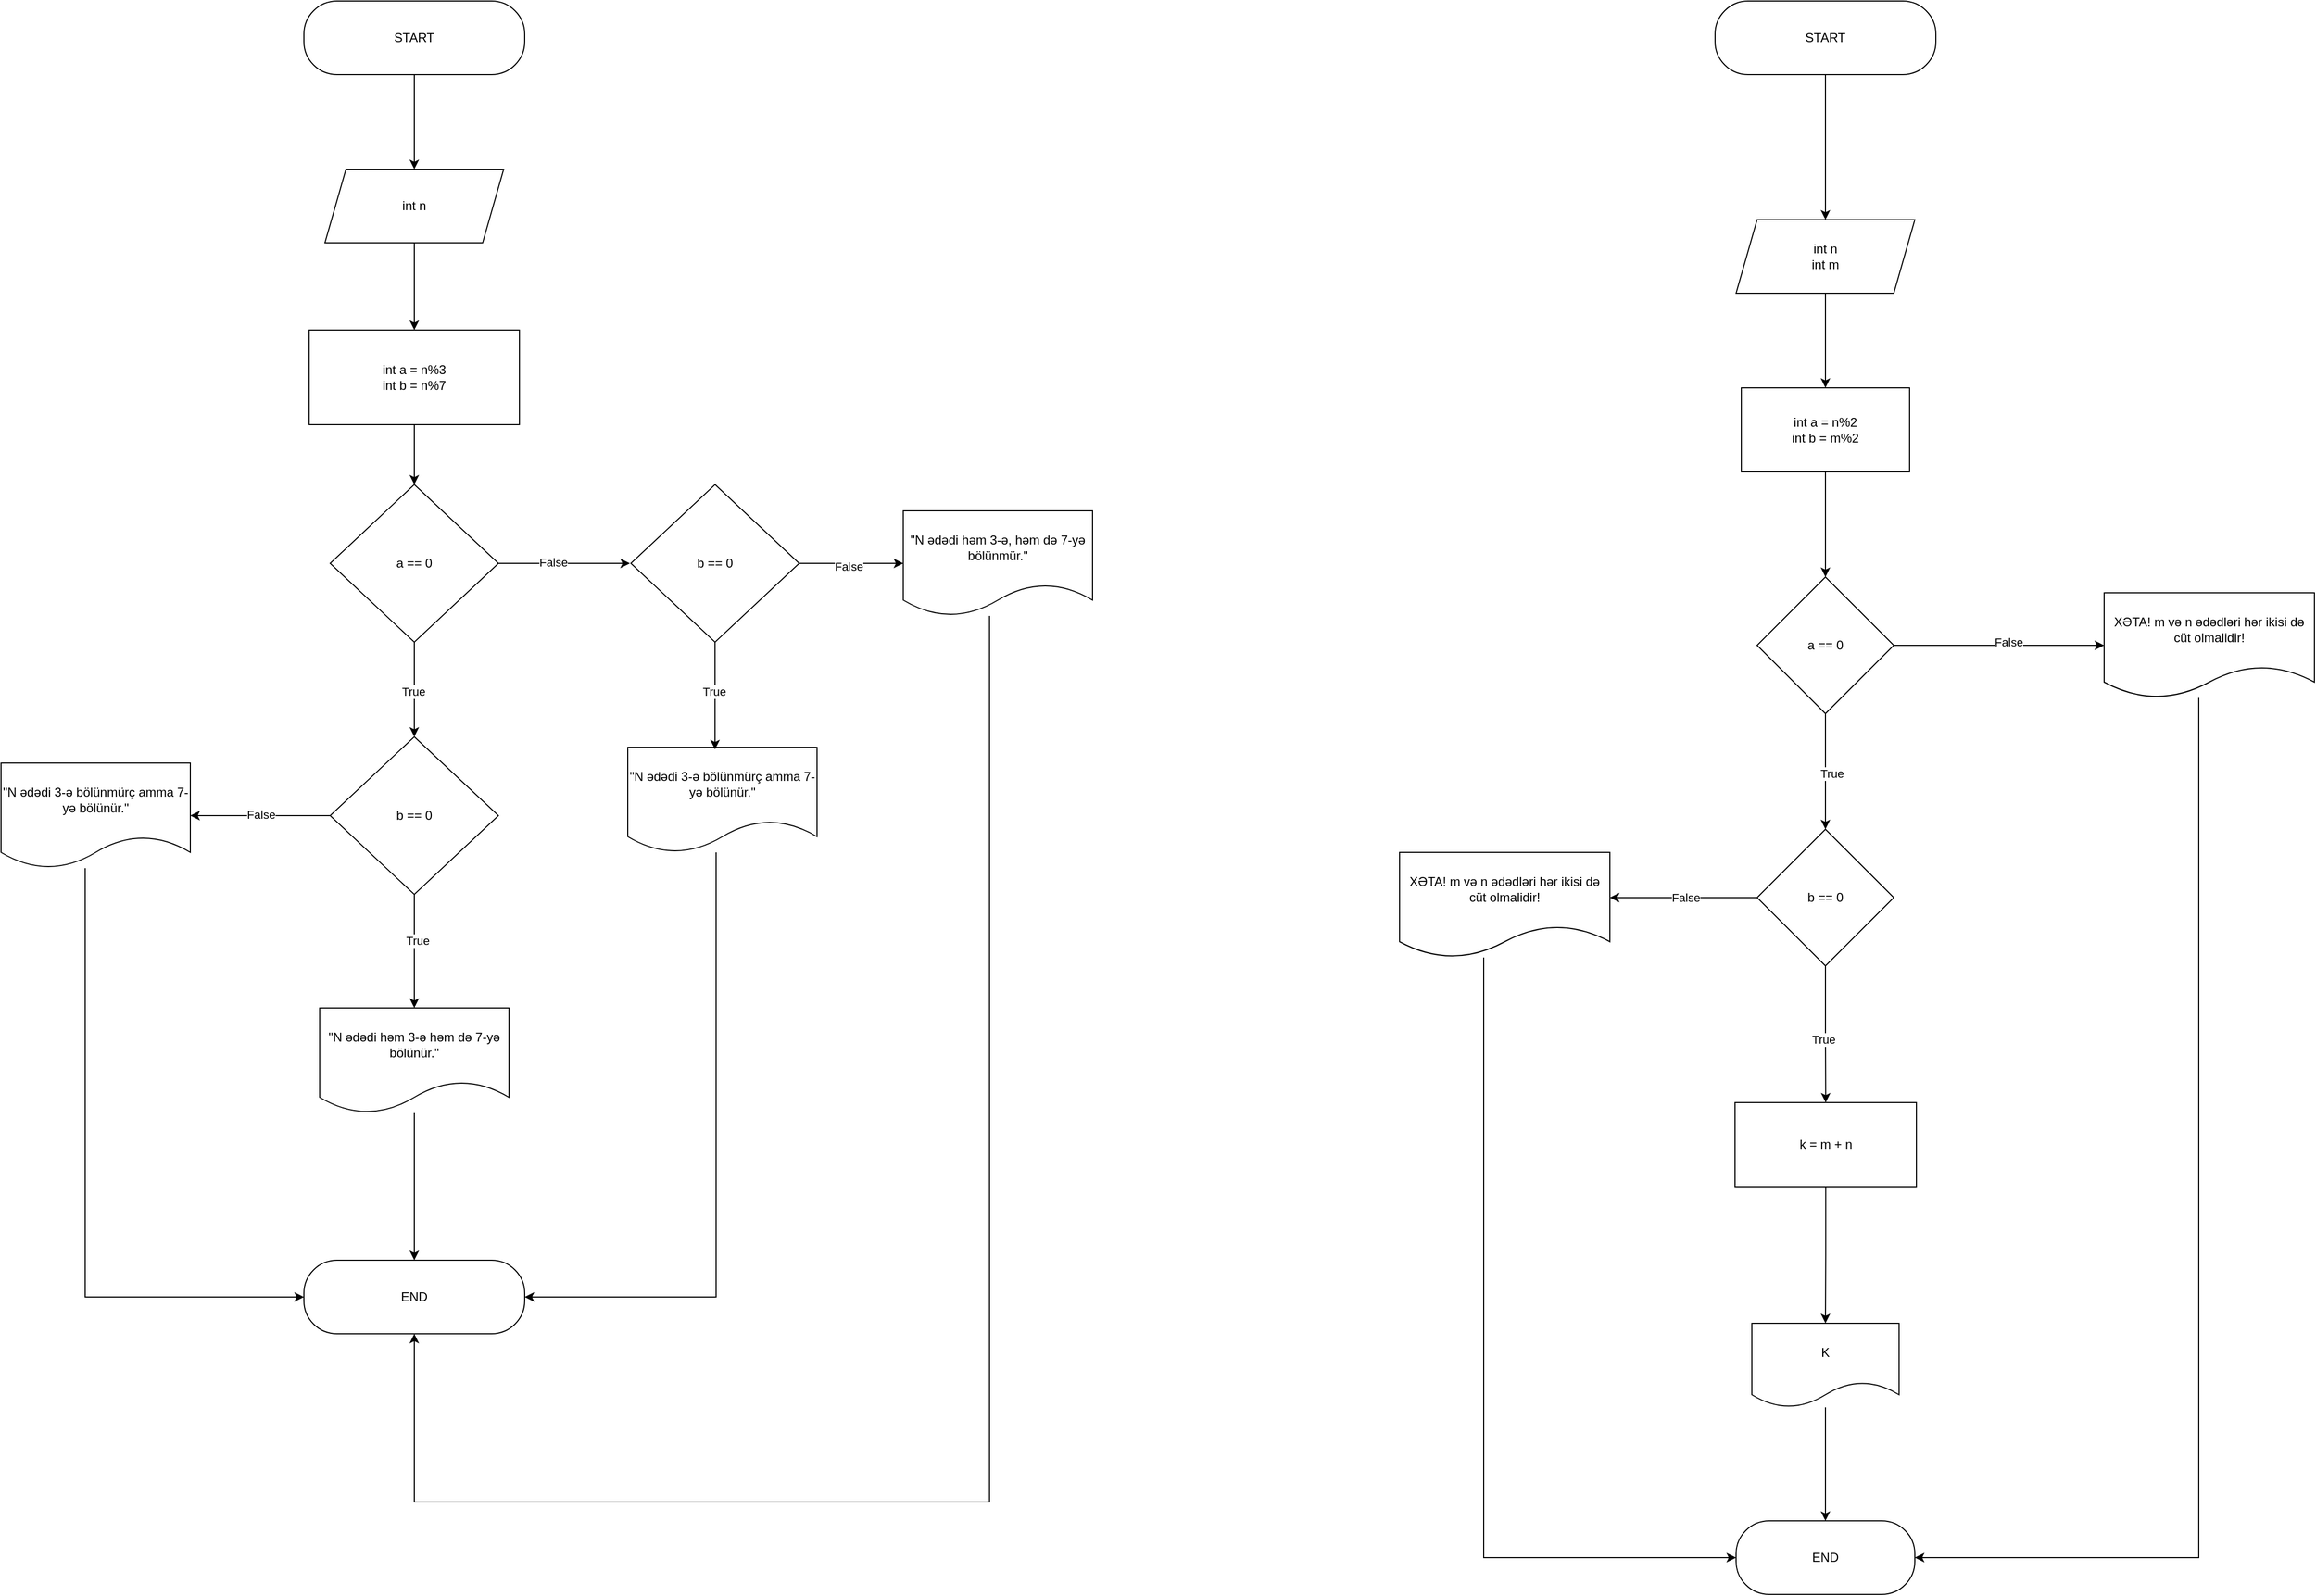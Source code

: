 <mxfile version="28.2.5">
  <diagram name="Page-1" id="_fk3Os7Ch218tHI5FZ9S">
    <mxGraphModel dx="4753" dy="2590" grid="1" gridSize="10" guides="1" tooltips="1" connect="1" arrows="1" fold="1" page="1" pageScale="1" pageWidth="3300" pageHeight="4681" math="0" shadow="0">
      <root>
        <mxCell id="0" />
        <mxCell id="1" parent="0" />
        <mxCell id="jfM18ZlWNJr8qz_LLnsO-4" style="edgeStyle=orthogonalEdgeStyle;rounded=0;orthogonalLoop=1;jettySize=auto;html=1;exitX=0.5;exitY=1;exitDx=0;exitDy=0;entryX=0.5;entryY=0;entryDx=0;entryDy=0;" edge="1" parent="1" source="jfM18ZlWNJr8qz_LLnsO-1" target="jfM18ZlWNJr8qz_LLnsO-3">
          <mxGeometry relative="1" as="geometry" />
        </mxCell>
        <mxCell id="jfM18ZlWNJr8qz_LLnsO-1" value="START" style="rounded=1;whiteSpace=wrap;html=1;arcSize=45;" vertex="1" parent="1">
          <mxGeometry x="448" y="152" width="210" height="70" as="geometry" />
        </mxCell>
        <mxCell id="jfM18ZlWNJr8qz_LLnsO-35" style="edgeStyle=orthogonalEdgeStyle;rounded=0;orthogonalLoop=1;jettySize=auto;html=1;entryX=0.5;entryY=0;entryDx=0;entryDy=0;" edge="1" parent="1" source="jfM18ZlWNJr8qz_LLnsO-2" target="jfM18ZlWNJr8qz_LLnsO-34">
          <mxGeometry relative="1" as="geometry" />
        </mxCell>
        <mxCell id="jfM18ZlWNJr8qz_LLnsO-2" value="START" style="rounded=1;whiteSpace=wrap;html=1;arcSize=45;" vertex="1" parent="1">
          <mxGeometry x="1790" y="152" width="210" height="70" as="geometry" />
        </mxCell>
        <mxCell id="jfM18ZlWNJr8qz_LLnsO-6" style="edgeStyle=orthogonalEdgeStyle;rounded=0;orthogonalLoop=1;jettySize=auto;html=1;" edge="1" parent="1" source="jfM18ZlWNJr8qz_LLnsO-3" target="jfM18ZlWNJr8qz_LLnsO-5">
          <mxGeometry relative="1" as="geometry" />
        </mxCell>
        <mxCell id="jfM18ZlWNJr8qz_LLnsO-3" value="int n" style="shape=parallelogram;perimeter=parallelogramPerimeter;whiteSpace=wrap;html=1;fixedSize=1;" vertex="1" parent="1">
          <mxGeometry x="468" y="312" width="170" height="70" as="geometry" />
        </mxCell>
        <mxCell id="jfM18ZlWNJr8qz_LLnsO-8" style="edgeStyle=orthogonalEdgeStyle;rounded=0;orthogonalLoop=1;jettySize=auto;html=1;entryX=0.5;entryY=0;entryDx=0;entryDy=0;" edge="1" parent="1" source="jfM18ZlWNJr8qz_LLnsO-5" target="jfM18ZlWNJr8qz_LLnsO-7">
          <mxGeometry relative="1" as="geometry" />
        </mxCell>
        <mxCell id="jfM18ZlWNJr8qz_LLnsO-5" value="int a = n%3&lt;div&gt;int b = n%7&lt;/div&gt;" style="rounded=0;whiteSpace=wrap;html=1;" vertex="1" parent="1">
          <mxGeometry x="453" y="465" width="200" height="90" as="geometry" />
        </mxCell>
        <mxCell id="jfM18ZlWNJr8qz_LLnsO-9" style="edgeStyle=orthogonalEdgeStyle;rounded=0;orthogonalLoop=1;jettySize=auto;html=1;" edge="1" parent="1" source="jfM18ZlWNJr8qz_LLnsO-7">
          <mxGeometry relative="1" as="geometry">
            <mxPoint x="758" y="687" as="targetPoint" />
          </mxGeometry>
        </mxCell>
        <mxCell id="jfM18ZlWNJr8qz_LLnsO-11" value="False" style="edgeLabel;html=1;align=center;verticalAlign=middle;resizable=0;points=[];" vertex="1" connectable="0" parent="jfM18ZlWNJr8qz_LLnsO-9">
          <mxGeometry x="-0.168" y="1" relative="1" as="geometry">
            <mxPoint as="offset" />
          </mxGeometry>
        </mxCell>
        <mxCell id="jfM18ZlWNJr8qz_LLnsO-15" style="edgeStyle=orthogonalEdgeStyle;rounded=0;orthogonalLoop=1;jettySize=auto;html=1;entryX=0.5;entryY=0;entryDx=0;entryDy=0;" edge="1" parent="1" source="jfM18ZlWNJr8qz_LLnsO-7" target="jfM18ZlWNJr8qz_LLnsO-14">
          <mxGeometry relative="1" as="geometry" />
        </mxCell>
        <mxCell id="jfM18ZlWNJr8qz_LLnsO-16" value="True" style="edgeLabel;html=1;align=center;verticalAlign=middle;resizable=0;points=[];" vertex="1" connectable="0" parent="jfM18ZlWNJr8qz_LLnsO-15">
          <mxGeometry x="0.044" y="-1" relative="1" as="geometry">
            <mxPoint as="offset" />
          </mxGeometry>
        </mxCell>
        <mxCell id="jfM18ZlWNJr8qz_LLnsO-7" value="a == 0" style="rhombus;whiteSpace=wrap;html=1;" vertex="1" parent="1">
          <mxGeometry x="473" y="612" width="160" height="150" as="geometry" />
        </mxCell>
        <mxCell id="jfM18ZlWNJr8qz_LLnsO-13" style="edgeStyle=orthogonalEdgeStyle;rounded=0;orthogonalLoop=1;jettySize=auto;html=1;entryX=0;entryY=0.5;entryDx=0;entryDy=0;" edge="1" parent="1" source="jfM18ZlWNJr8qz_LLnsO-10" target="jfM18ZlWNJr8qz_LLnsO-12">
          <mxGeometry relative="1" as="geometry" />
        </mxCell>
        <mxCell id="jfM18ZlWNJr8qz_LLnsO-30" value="False" style="edgeLabel;html=1;align=center;verticalAlign=middle;resizable=0;points=[];" vertex="1" connectable="0" parent="jfM18ZlWNJr8qz_LLnsO-13">
          <mxGeometry x="-0.036" y="-3" relative="1" as="geometry">
            <mxPoint x="-1" as="offset" />
          </mxGeometry>
        </mxCell>
        <mxCell id="jfM18ZlWNJr8qz_LLnsO-10" value="b == 0" style="rhombus;whiteSpace=wrap;html=1;" vertex="1" parent="1">
          <mxGeometry x="759" y="612" width="160" height="150" as="geometry" />
        </mxCell>
        <mxCell id="jfM18ZlWNJr8qz_LLnsO-33" style="edgeStyle=orthogonalEdgeStyle;rounded=0;orthogonalLoop=1;jettySize=auto;html=1;entryX=0.5;entryY=1;entryDx=0;entryDy=0;" edge="1" parent="1" source="jfM18ZlWNJr8qz_LLnsO-12" target="jfM18ZlWNJr8qz_LLnsO-25">
          <mxGeometry relative="1" as="geometry">
            <Array as="points">
              <mxPoint x="1100" y="1580" />
              <mxPoint x="553" y="1580" />
            </Array>
          </mxGeometry>
        </mxCell>
        <mxCell id="jfM18ZlWNJr8qz_LLnsO-12" value="&quot;N ədədi həm 3-ə, həm də 7-yə bölünmür.&quot;" style="shape=document;whiteSpace=wrap;html=1;boundedLbl=1;" vertex="1" parent="1">
          <mxGeometry x="1018" y="637" width="180" height="100" as="geometry" />
        </mxCell>
        <mxCell id="jfM18ZlWNJr8qz_LLnsO-23" style="edgeStyle=orthogonalEdgeStyle;rounded=0;orthogonalLoop=1;jettySize=auto;html=1;entryX=1;entryY=0.5;entryDx=0;entryDy=0;" edge="1" parent="1" source="jfM18ZlWNJr8qz_LLnsO-14" target="jfM18ZlWNJr8qz_LLnsO-22">
          <mxGeometry relative="1" as="geometry" />
        </mxCell>
        <mxCell id="jfM18ZlWNJr8qz_LLnsO-27" value="False" style="edgeLabel;html=1;align=center;verticalAlign=middle;resizable=0;points=[];" vertex="1" connectable="0" parent="jfM18ZlWNJr8qz_LLnsO-23">
          <mxGeometry x="-0.003" y="-1" relative="1" as="geometry">
            <mxPoint as="offset" />
          </mxGeometry>
        </mxCell>
        <mxCell id="jfM18ZlWNJr8qz_LLnsO-14" value="b == 0" style="rhombus;whiteSpace=wrap;html=1;" vertex="1" parent="1">
          <mxGeometry x="473" y="852" width="160" height="150" as="geometry" />
        </mxCell>
        <mxCell id="jfM18ZlWNJr8qz_LLnsO-32" style="edgeStyle=orthogonalEdgeStyle;rounded=0;orthogonalLoop=1;jettySize=auto;html=1;entryX=1;entryY=0.5;entryDx=0;entryDy=0;" edge="1" parent="1" source="jfM18ZlWNJr8qz_LLnsO-17" target="jfM18ZlWNJr8qz_LLnsO-25">
          <mxGeometry relative="1" as="geometry">
            <Array as="points">
              <mxPoint x="840" y="1385" />
            </Array>
          </mxGeometry>
        </mxCell>
        <mxCell id="jfM18ZlWNJr8qz_LLnsO-17" value="&quot;N ədədi 3-ə bölünmürç amma 7-yə bölünür.&quot;" style="shape=document;whiteSpace=wrap;html=1;boundedLbl=1;" vertex="1" parent="1">
          <mxGeometry x="756" y="862" width="180" height="100" as="geometry" />
        </mxCell>
        <mxCell id="jfM18ZlWNJr8qz_LLnsO-18" style="edgeStyle=orthogonalEdgeStyle;rounded=0;orthogonalLoop=1;jettySize=auto;html=1;entryX=0.461;entryY=0.02;entryDx=0;entryDy=0;entryPerimeter=0;" edge="1" parent="1" source="jfM18ZlWNJr8qz_LLnsO-10" target="jfM18ZlWNJr8qz_LLnsO-17">
          <mxGeometry relative="1" as="geometry" />
        </mxCell>
        <mxCell id="jfM18ZlWNJr8qz_LLnsO-29" value="True" style="edgeLabel;html=1;align=center;verticalAlign=middle;resizable=0;points=[];" vertex="1" connectable="0" parent="jfM18ZlWNJr8qz_LLnsO-18">
          <mxGeometry x="-0.091" y="-1" relative="1" as="geometry">
            <mxPoint as="offset" />
          </mxGeometry>
        </mxCell>
        <mxCell id="jfM18ZlWNJr8qz_LLnsO-26" style="edgeStyle=orthogonalEdgeStyle;rounded=0;orthogonalLoop=1;jettySize=auto;html=1;entryX=0.5;entryY=0;entryDx=0;entryDy=0;" edge="1" parent="1" source="jfM18ZlWNJr8qz_LLnsO-20" target="jfM18ZlWNJr8qz_LLnsO-25">
          <mxGeometry relative="1" as="geometry" />
        </mxCell>
        <mxCell id="jfM18ZlWNJr8qz_LLnsO-20" value="&quot;N ədədi həm 3-ə həm də 7-yə bölünür.&quot;" style="shape=document;whiteSpace=wrap;html=1;boundedLbl=1;" vertex="1" parent="1">
          <mxGeometry x="463" y="1110" width="180" height="100" as="geometry" />
        </mxCell>
        <mxCell id="jfM18ZlWNJr8qz_LLnsO-21" style="edgeStyle=orthogonalEdgeStyle;rounded=0;orthogonalLoop=1;jettySize=auto;html=1;entryX=0.5;entryY=0;entryDx=0;entryDy=0;" edge="1" parent="1" source="jfM18ZlWNJr8qz_LLnsO-14" target="jfM18ZlWNJr8qz_LLnsO-20">
          <mxGeometry relative="1" as="geometry" />
        </mxCell>
        <mxCell id="jfM18ZlWNJr8qz_LLnsO-28" value="True" style="edgeLabel;html=1;align=center;verticalAlign=middle;resizable=0;points=[];" vertex="1" connectable="0" parent="jfM18ZlWNJr8qz_LLnsO-21">
          <mxGeometry x="-0.185" y="3" relative="1" as="geometry">
            <mxPoint as="offset" />
          </mxGeometry>
        </mxCell>
        <mxCell id="jfM18ZlWNJr8qz_LLnsO-31" style="edgeStyle=orthogonalEdgeStyle;rounded=0;orthogonalLoop=1;jettySize=auto;html=1;entryX=0;entryY=0.5;entryDx=0;entryDy=0;" edge="1" parent="1" source="jfM18ZlWNJr8qz_LLnsO-22" target="jfM18ZlWNJr8qz_LLnsO-25">
          <mxGeometry relative="1" as="geometry">
            <Array as="points">
              <mxPoint x="240" y="1385" />
            </Array>
          </mxGeometry>
        </mxCell>
        <mxCell id="jfM18ZlWNJr8qz_LLnsO-22" value="&quot;N ədədi 3-ə bölünmürç amma 7-yə bölünür.&quot;" style="shape=document;whiteSpace=wrap;html=1;boundedLbl=1;" vertex="1" parent="1">
          <mxGeometry x="160" y="877" width="180" height="100" as="geometry" />
        </mxCell>
        <mxCell id="jfM18ZlWNJr8qz_LLnsO-25" value="END" style="rounded=1;whiteSpace=wrap;html=1;arcSize=45;" vertex="1" parent="1">
          <mxGeometry x="448" y="1350" width="210" height="70" as="geometry" />
        </mxCell>
        <mxCell id="jfM18ZlWNJr8qz_LLnsO-38" style="edgeStyle=orthogonalEdgeStyle;rounded=0;orthogonalLoop=1;jettySize=auto;html=1;" edge="1" parent="1" source="jfM18ZlWNJr8qz_LLnsO-34" target="jfM18ZlWNJr8qz_LLnsO-36">
          <mxGeometry relative="1" as="geometry" />
        </mxCell>
        <mxCell id="jfM18ZlWNJr8qz_LLnsO-34" value="int n&lt;div&gt;int m&lt;/div&gt;" style="shape=parallelogram;perimeter=parallelogramPerimeter;whiteSpace=wrap;html=1;fixedSize=1;" vertex="1" parent="1">
          <mxGeometry x="1810" y="360" width="170" height="70" as="geometry" />
        </mxCell>
        <mxCell id="jfM18ZlWNJr8qz_LLnsO-39" style="edgeStyle=orthogonalEdgeStyle;rounded=0;orthogonalLoop=1;jettySize=auto;html=1;entryX=0.5;entryY=0;entryDx=0;entryDy=0;" edge="1" parent="1" source="jfM18ZlWNJr8qz_LLnsO-36" target="jfM18ZlWNJr8qz_LLnsO-37">
          <mxGeometry relative="1" as="geometry" />
        </mxCell>
        <mxCell id="jfM18ZlWNJr8qz_LLnsO-36" value="int a = n%2&lt;div&gt;int b = m%2&lt;/div&gt;" style="rounded=0;whiteSpace=wrap;html=1;" vertex="1" parent="1">
          <mxGeometry x="1815" y="520" width="160" height="80" as="geometry" />
        </mxCell>
        <mxCell id="jfM18ZlWNJr8qz_LLnsO-41" style="edgeStyle=orthogonalEdgeStyle;rounded=0;orthogonalLoop=1;jettySize=auto;html=1;entryX=0;entryY=0.5;entryDx=0;entryDy=0;" edge="1" parent="1" source="jfM18ZlWNJr8qz_LLnsO-37" target="jfM18ZlWNJr8qz_LLnsO-40">
          <mxGeometry relative="1" as="geometry" />
        </mxCell>
        <mxCell id="jfM18ZlWNJr8qz_LLnsO-42" value="False" style="edgeLabel;html=1;align=center;verticalAlign=middle;resizable=0;points=[];" vertex="1" connectable="0" parent="jfM18ZlWNJr8qz_LLnsO-41">
          <mxGeometry x="0.09" y="3" relative="1" as="geometry">
            <mxPoint as="offset" />
          </mxGeometry>
        </mxCell>
        <mxCell id="jfM18ZlWNJr8qz_LLnsO-44" style="edgeStyle=orthogonalEdgeStyle;rounded=0;orthogonalLoop=1;jettySize=auto;html=1;entryX=0.5;entryY=0;entryDx=0;entryDy=0;" edge="1" parent="1" source="jfM18ZlWNJr8qz_LLnsO-37" target="jfM18ZlWNJr8qz_LLnsO-43">
          <mxGeometry relative="1" as="geometry" />
        </mxCell>
        <mxCell id="jfM18ZlWNJr8qz_LLnsO-45" value="True" style="edgeLabel;html=1;align=center;verticalAlign=middle;resizable=0;points=[];" vertex="1" connectable="0" parent="jfM18ZlWNJr8qz_LLnsO-44">
          <mxGeometry x="0.036" y="6" relative="1" as="geometry">
            <mxPoint as="offset" />
          </mxGeometry>
        </mxCell>
        <mxCell id="jfM18ZlWNJr8qz_LLnsO-37" value="a == 0" style="rhombus;whiteSpace=wrap;html=1;" vertex="1" parent="1">
          <mxGeometry x="1830" y="700" width="130" height="130" as="geometry" />
        </mxCell>
        <mxCell id="jfM18ZlWNJr8qz_LLnsO-57" style="edgeStyle=orthogonalEdgeStyle;rounded=0;orthogonalLoop=1;jettySize=auto;html=1;entryX=1;entryY=0.5;entryDx=0;entryDy=0;" edge="1" parent="1" source="jfM18ZlWNJr8qz_LLnsO-40" target="jfM18ZlWNJr8qz_LLnsO-54">
          <mxGeometry relative="1" as="geometry">
            <Array as="points">
              <mxPoint x="2250" y="1633" />
            </Array>
          </mxGeometry>
        </mxCell>
        <mxCell id="jfM18ZlWNJr8qz_LLnsO-40" value="XƏTA! m və n ədədləri hər ikisi də cüt olmalidir!" style="shape=document;whiteSpace=wrap;html=1;boundedLbl=1;" vertex="1" parent="1">
          <mxGeometry x="2160" y="715" width="200" height="100" as="geometry" />
        </mxCell>
        <mxCell id="jfM18ZlWNJr8qz_LLnsO-46" style="edgeStyle=orthogonalEdgeStyle;rounded=0;orthogonalLoop=1;jettySize=auto;html=1;" edge="1" parent="1" source="jfM18ZlWNJr8qz_LLnsO-43">
          <mxGeometry relative="1" as="geometry">
            <mxPoint x="1690" y="1005" as="targetPoint" />
          </mxGeometry>
        </mxCell>
        <mxCell id="jfM18ZlWNJr8qz_LLnsO-48" value="False" style="edgeLabel;html=1;align=center;verticalAlign=middle;resizable=0;points=[];" vertex="1" connectable="0" parent="jfM18ZlWNJr8qz_LLnsO-46">
          <mxGeometry x="-0.014" y="1" relative="1" as="geometry">
            <mxPoint as="offset" />
          </mxGeometry>
        </mxCell>
        <mxCell id="jfM18ZlWNJr8qz_LLnsO-50" style="edgeStyle=orthogonalEdgeStyle;rounded=0;orthogonalLoop=1;jettySize=auto;html=1;entryX=0.5;entryY=0;entryDx=0;entryDy=0;" edge="1" parent="1" source="jfM18ZlWNJr8qz_LLnsO-43" target="jfM18ZlWNJr8qz_LLnsO-49">
          <mxGeometry relative="1" as="geometry" />
        </mxCell>
        <mxCell id="jfM18ZlWNJr8qz_LLnsO-51" value="True" style="edgeLabel;html=1;align=center;verticalAlign=middle;resizable=0;points=[];" vertex="1" connectable="0" parent="jfM18ZlWNJr8qz_LLnsO-50">
          <mxGeometry x="0.079" y="-3" relative="1" as="geometry">
            <mxPoint as="offset" />
          </mxGeometry>
        </mxCell>
        <mxCell id="jfM18ZlWNJr8qz_LLnsO-43" value="b == 0" style="rhombus;whiteSpace=wrap;html=1;" vertex="1" parent="1">
          <mxGeometry x="1830" y="940" width="130" height="130" as="geometry" />
        </mxCell>
        <mxCell id="jfM18ZlWNJr8qz_LLnsO-56" style="edgeStyle=orthogonalEdgeStyle;rounded=0;orthogonalLoop=1;jettySize=auto;html=1;entryX=0;entryY=0.5;entryDx=0;entryDy=0;" edge="1" parent="1" source="jfM18ZlWNJr8qz_LLnsO-47" target="jfM18ZlWNJr8qz_LLnsO-54">
          <mxGeometry relative="1" as="geometry">
            <Array as="points">
              <mxPoint x="1570" y="1633" />
            </Array>
          </mxGeometry>
        </mxCell>
        <mxCell id="jfM18ZlWNJr8qz_LLnsO-47" value="XƏTA! m və n ədədləri hər ikisi də cüt olmalidir!" style="shape=document;whiteSpace=wrap;html=1;boundedLbl=1;" vertex="1" parent="1">
          <mxGeometry x="1490" y="962" width="200" height="100" as="geometry" />
        </mxCell>
        <mxCell id="jfM18ZlWNJr8qz_LLnsO-53" style="edgeStyle=orthogonalEdgeStyle;rounded=0;orthogonalLoop=1;jettySize=auto;html=1;" edge="1" parent="1" source="jfM18ZlWNJr8qz_LLnsO-49" target="jfM18ZlWNJr8qz_LLnsO-52">
          <mxGeometry relative="1" as="geometry" />
        </mxCell>
        <mxCell id="jfM18ZlWNJr8qz_LLnsO-49" value="k = m + n" style="rounded=0;whiteSpace=wrap;html=1;" vertex="1" parent="1">
          <mxGeometry x="1809" y="1200" width="172.5" height="80" as="geometry" />
        </mxCell>
        <mxCell id="jfM18ZlWNJr8qz_LLnsO-55" style="edgeStyle=orthogonalEdgeStyle;rounded=0;orthogonalLoop=1;jettySize=auto;html=1;entryX=0.5;entryY=0;entryDx=0;entryDy=0;" edge="1" parent="1" source="jfM18ZlWNJr8qz_LLnsO-52" target="jfM18ZlWNJr8qz_LLnsO-54">
          <mxGeometry relative="1" as="geometry" />
        </mxCell>
        <mxCell id="jfM18ZlWNJr8qz_LLnsO-52" value="K" style="shape=document;whiteSpace=wrap;html=1;boundedLbl=1;" vertex="1" parent="1">
          <mxGeometry x="1825" y="1410" width="140" height="80" as="geometry" />
        </mxCell>
        <mxCell id="jfM18ZlWNJr8qz_LLnsO-54" value="END" style="rounded=1;whiteSpace=wrap;html=1;arcSize=45;" vertex="1" parent="1">
          <mxGeometry x="1810" y="1598" width="170" height="70" as="geometry" />
        </mxCell>
      </root>
    </mxGraphModel>
  </diagram>
</mxfile>
